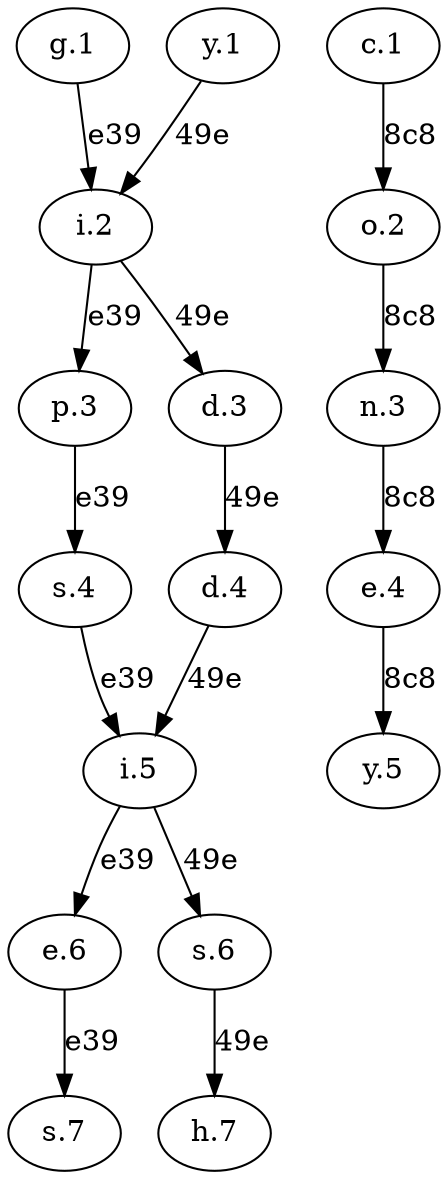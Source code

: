 digraph {
	"g.1"
	"g.1" -> "i.2" [label=e39]
	"y.1"
	"y.1" -> "i.2" [label="49e"]
	"c.1"
	"c.1" -> "o.2" [label="8c8"]
	"i.2"
	"i.2" -> "p.3" [label=e39]
	"i.2"
	"i.2" -> "d.3" [label="49e"]
	"o.2"
	"o.2" -> "n.3" [label="8c8"]
	"p.3"
	"p.3" -> "s.4" [label=e39]
	"d.3"
	"d.3" -> "d.4" [label="49e"]
	"n.3"
	"n.3" -> "e.4" [label="8c8"]
	"s.4"
	"s.4" -> "i.5" [label=e39]
	"d.4"
	"d.4" -> "i.5" [label="49e"]
	"e.4"
	"e.4" -> "y.5" [label="8c8"]
	"i.5"
	"i.5" -> "e.6" [label=e39]
	"i.5"
	"i.5" -> "s.6" [label="49e"]
	"y.5"
	"e.6"
	"e.6" -> "s.7" [label=e39]
	"s.6"
	"s.6" -> "h.7" [label="49e"]
	"s.7"
	"h.7"
}
